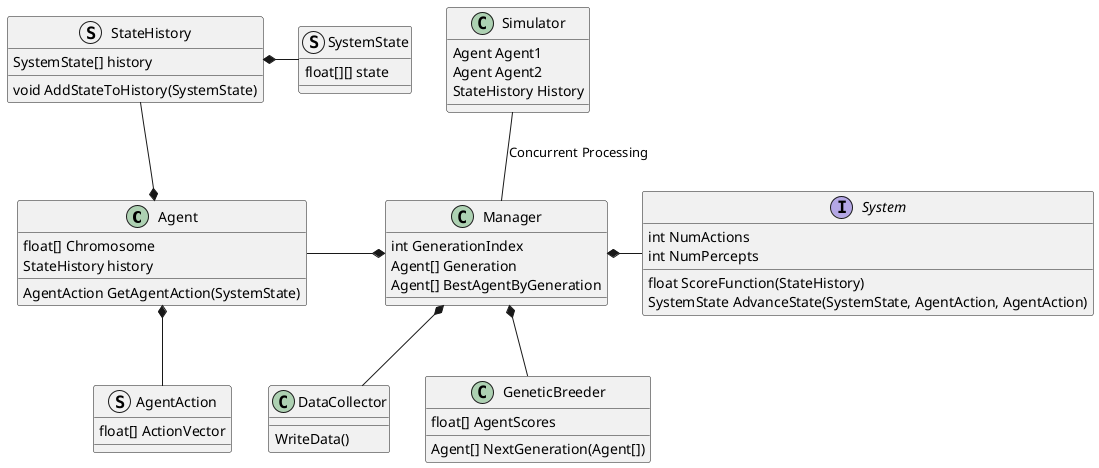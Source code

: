@startuml ProjectPlan

Class Agent {
    float[] Chromosome
    StateHistory history
    AgentAction GetAgentAction(SystemState)
}

struct AgentAction {
    float[] ActionVector
}

interface System {
    int NumActions
    int NumPercepts
    float ScoreFunction(StateHistory)
    SystemState AdvanceState(SystemState, AgentAction, AgentAction)
}

struct SystemState {
    float[][] state
}

struct StateHistory {
    SystemState[] history
    void AddStateToHistory(SystemState)
}

class Manager {
    int GenerationIndex
    Agent[] Generation
    Agent[] BestAgentByGeneration
}

class Simulator {
    Agent Agent1
    Agent Agent2
    StateHistory History
}

class GeneticBreeder {
    float[] AgentScores
    Agent[] NextGeneration(Agent[])
}

class DataCollector {
    WriteData()
}

Agent *-d- AgentAction
StateHistory *-l- SystemState
Agent *-u- StateHistory

Agent -r-* Manager
System -l-* Manager
Simulator -d- Manager: Concurrent Processing
GeneticBreeder -u-* Manager
DataCollector -u-* Manager

@enduml